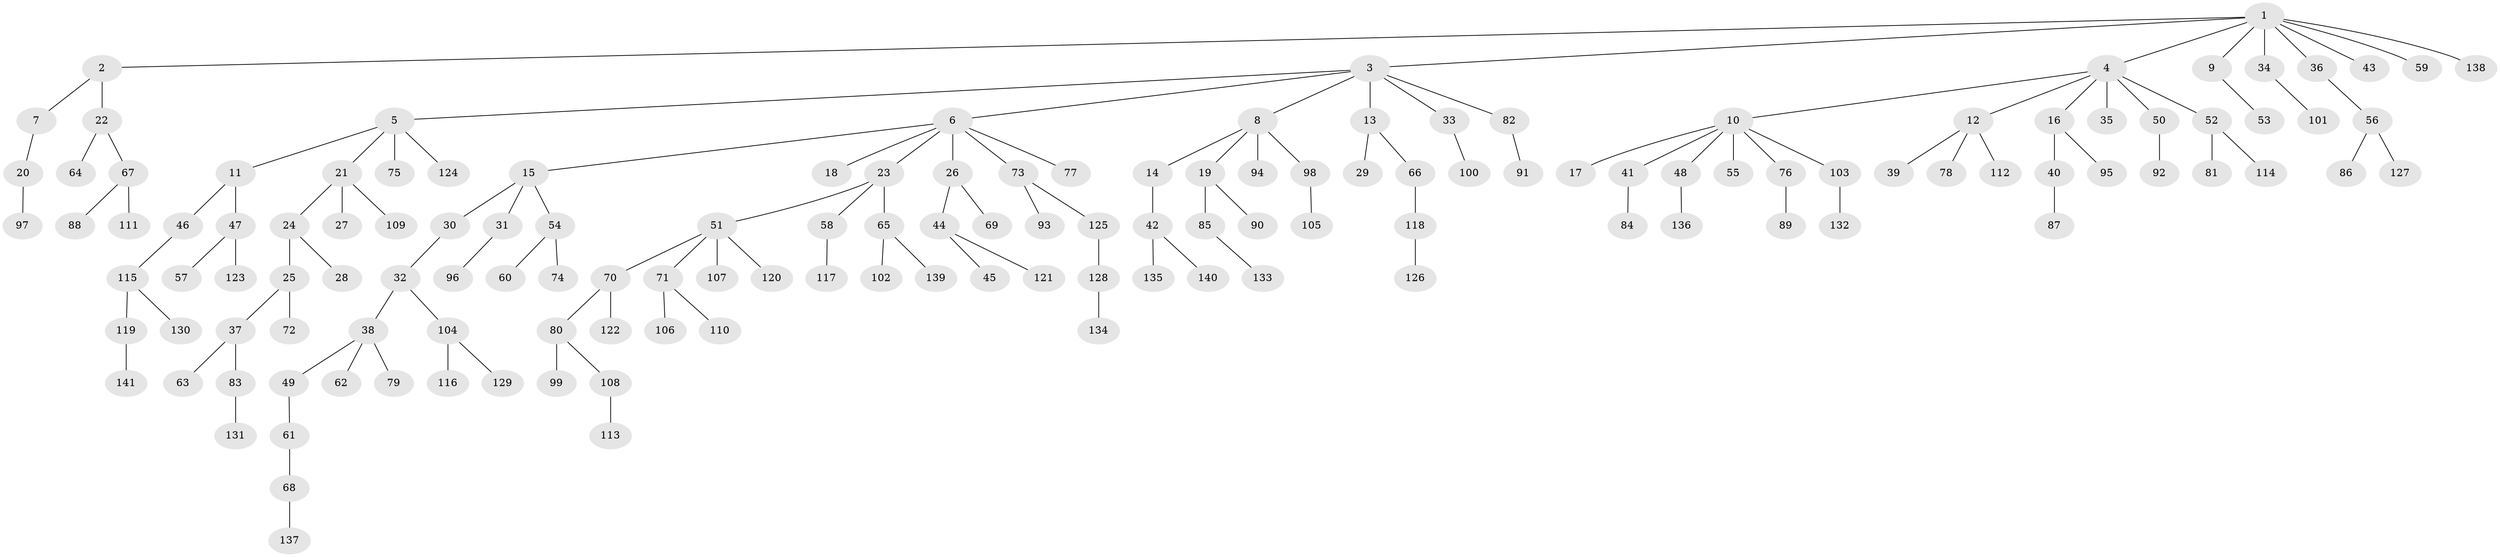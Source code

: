 // Generated by graph-tools (version 1.1) at 2025/36/03/09/25 02:36:59]
// undirected, 141 vertices, 140 edges
graph export_dot {
graph [start="1"]
  node [color=gray90,style=filled];
  1;
  2;
  3;
  4;
  5;
  6;
  7;
  8;
  9;
  10;
  11;
  12;
  13;
  14;
  15;
  16;
  17;
  18;
  19;
  20;
  21;
  22;
  23;
  24;
  25;
  26;
  27;
  28;
  29;
  30;
  31;
  32;
  33;
  34;
  35;
  36;
  37;
  38;
  39;
  40;
  41;
  42;
  43;
  44;
  45;
  46;
  47;
  48;
  49;
  50;
  51;
  52;
  53;
  54;
  55;
  56;
  57;
  58;
  59;
  60;
  61;
  62;
  63;
  64;
  65;
  66;
  67;
  68;
  69;
  70;
  71;
  72;
  73;
  74;
  75;
  76;
  77;
  78;
  79;
  80;
  81;
  82;
  83;
  84;
  85;
  86;
  87;
  88;
  89;
  90;
  91;
  92;
  93;
  94;
  95;
  96;
  97;
  98;
  99;
  100;
  101;
  102;
  103;
  104;
  105;
  106;
  107;
  108;
  109;
  110;
  111;
  112;
  113;
  114;
  115;
  116;
  117;
  118;
  119;
  120;
  121;
  122;
  123;
  124;
  125;
  126;
  127;
  128;
  129;
  130;
  131;
  132;
  133;
  134;
  135;
  136;
  137;
  138;
  139;
  140;
  141;
  1 -- 2;
  1 -- 3;
  1 -- 4;
  1 -- 9;
  1 -- 34;
  1 -- 36;
  1 -- 43;
  1 -- 59;
  1 -- 138;
  2 -- 7;
  2 -- 22;
  3 -- 5;
  3 -- 6;
  3 -- 8;
  3 -- 13;
  3 -- 33;
  3 -- 82;
  4 -- 10;
  4 -- 12;
  4 -- 16;
  4 -- 35;
  4 -- 50;
  4 -- 52;
  5 -- 11;
  5 -- 21;
  5 -- 75;
  5 -- 124;
  6 -- 15;
  6 -- 18;
  6 -- 23;
  6 -- 26;
  6 -- 73;
  6 -- 77;
  7 -- 20;
  8 -- 14;
  8 -- 19;
  8 -- 94;
  8 -- 98;
  9 -- 53;
  10 -- 17;
  10 -- 41;
  10 -- 48;
  10 -- 55;
  10 -- 76;
  10 -- 103;
  11 -- 46;
  11 -- 47;
  12 -- 39;
  12 -- 78;
  12 -- 112;
  13 -- 29;
  13 -- 66;
  14 -- 42;
  15 -- 30;
  15 -- 31;
  15 -- 54;
  16 -- 40;
  16 -- 95;
  19 -- 85;
  19 -- 90;
  20 -- 97;
  21 -- 24;
  21 -- 27;
  21 -- 109;
  22 -- 64;
  22 -- 67;
  23 -- 51;
  23 -- 58;
  23 -- 65;
  24 -- 25;
  24 -- 28;
  25 -- 37;
  25 -- 72;
  26 -- 44;
  26 -- 69;
  30 -- 32;
  31 -- 96;
  32 -- 38;
  32 -- 104;
  33 -- 100;
  34 -- 101;
  36 -- 56;
  37 -- 63;
  37 -- 83;
  38 -- 49;
  38 -- 62;
  38 -- 79;
  40 -- 87;
  41 -- 84;
  42 -- 135;
  42 -- 140;
  44 -- 45;
  44 -- 121;
  46 -- 115;
  47 -- 57;
  47 -- 123;
  48 -- 136;
  49 -- 61;
  50 -- 92;
  51 -- 70;
  51 -- 71;
  51 -- 107;
  51 -- 120;
  52 -- 81;
  52 -- 114;
  54 -- 60;
  54 -- 74;
  56 -- 86;
  56 -- 127;
  58 -- 117;
  61 -- 68;
  65 -- 102;
  65 -- 139;
  66 -- 118;
  67 -- 88;
  67 -- 111;
  68 -- 137;
  70 -- 80;
  70 -- 122;
  71 -- 106;
  71 -- 110;
  73 -- 93;
  73 -- 125;
  76 -- 89;
  80 -- 99;
  80 -- 108;
  82 -- 91;
  83 -- 131;
  85 -- 133;
  98 -- 105;
  103 -- 132;
  104 -- 116;
  104 -- 129;
  108 -- 113;
  115 -- 119;
  115 -- 130;
  118 -- 126;
  119 -- 141;
  125 -- 128;
  128 -- 134;
}
